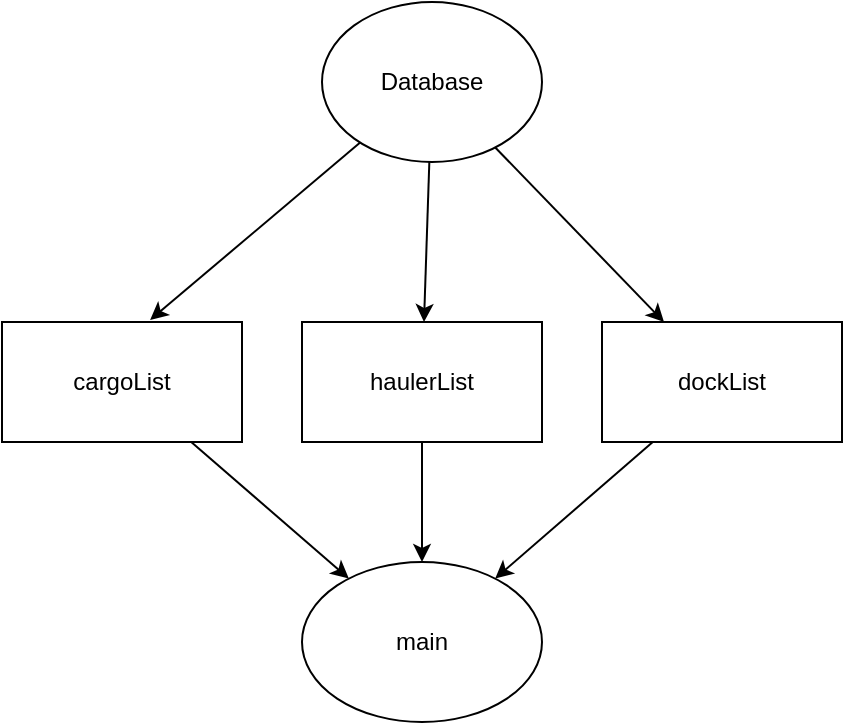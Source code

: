 <mxfile>
    <diagram id="Tc2QwjkMO5qvbK9yoOCA" name="Page-1">
        <mxGraphModel dx="592" dy="566" grid="1" gridSize="10" guides="1" tooltips="1" connect="1" arrows="1" fold="1" page="1" pageScale="1" pageWidth="850" pageHeight="1100" math="0" shadow="0">
            <root>
                <mxCell id="0"/>
                <mxCell id="1" parent="0"/>
                <mxCell id="6" style="edgeStyle=none;html=1;entryX=0.617;entryY=-0.017;entryDx=0;entryDy=0;entryPerimeter=0;" edge="1" parent="1" source="2" target="3">
                    <mxGeometry relative="1" as="geometry"/>
                </mxCell>
                <mxCell id="7" style="edgeStyle=none;html=1;" edge="1" parent="1" source="2" target="4">
                    <mxGeometry relative="1" as="geometry"/>
                </mxCell>
                <mxCell id="8" style="edgeStyle=none;html=1;" edge="1" parent="1" source="2" target="5">
                    <mxGeometry relative="1" as="geometry"/>
                </mxCell>
                <mxCell id="2" value="Database" style="ellipse;whiteSpace=wrap;html=1;" vertex="1" parent="1">
                    <mxGeometry x="180" y="90" width="110" height="80" as="geometry"/>
                </mxCell>
                <mxCell id="10" style="edgeStyle=none;html=1;" edge="1" parent="1" source="3" target="9">
                    <mxGeometry relative="1" as="geometry"/>
                </mxCell>
                <mxCell id="3" value="cargoList" style="rounded=0;whiteSpace=wrap;html=1;" vertex="1" parent="1">
                    <mxGeometry x="20" y="250" width="120" height="60" as="geometry"/>
                </mxCell>
                <mxCell id="11" style="edgeStyle=none;html=1;entryX=0.5;entryY=0;entryDx=0;entryDy=0;" edge="1" parent="1" source="4" target="9">
                    <mxGeometry relative="1" as="geometry"/>
                </mxCell>
                <mxCell id="4" value="haulerList" style="rounded=0;whiteSpace=wrap;html=1;" vertex="1" parent="1">
                    <mxGeometry x="170" y="250" width="120" height="60" as="geometry"/>
                </mxCell>
                <mxCell id="12" style="edgeStyle=none;html=1;" edge="1" parent="1" source="5" target="9">
                    <mxGeometry relative="1" as="geometry"/>
                </mxCell>
                <mxCell id="5" value="dockList" style="rounded=0;whiteSpace=wrap;html=1;" vertex="1" parent="1">
                    <mxGeometry x="320" y="250" width="120" height="60" as="geometry"/>
                </mxCell>
                <mxCell id="9" value="main" style="ellipse;whiteSpace=wrap;html=1;" vertex="1" parent="1">
                    <mxGeometry x="170" y="370" width="120" height="80" as="geometry"/>
                </mxCell>
            </root>
        </mxGraphModel>
    </diagram>
</mxfile>
